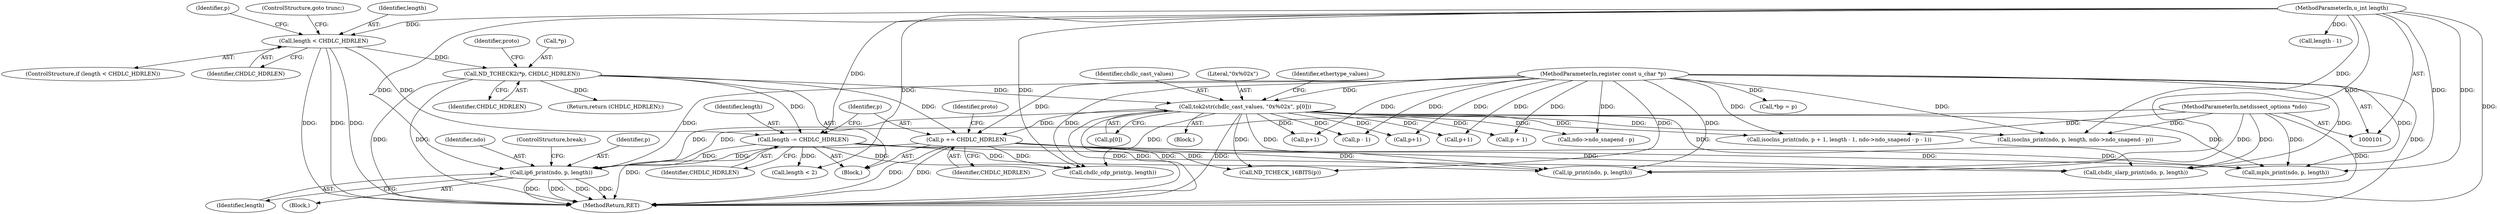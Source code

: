 digraph "0_tcpdump_a1eefe986065846b6c69dbc09afd9fa1a02c4a3d_0@pointer" {
"1000168" [label="(Call,ip6_print(ndo, p, length))"];
"1000102" [label="(MethodParameterIn,netdissect_options *ndo)"];
"1000138" [label="(Call,tok2str(chdlc_cast_values, \"0x%02x\", p[0]))"];
"1000116" [label="(Call,ND_TCHECK2(*p, CHDLC_HDRLEN))"];
"1000112" [label="(Call,length < CHDLC_HDRLEN)"];
"1000104" [label="(MethodParameterIn,u_int length)"];
"1000103" [label="(MethodParameterIn,register const u_char *p)"];
"1000155" [label="(Call,p += CHDLC_HDRLEN)"];
"1000152" [label="(Call,length -= CHDLC_HDRLEN)"];
"1000137" [label="(Block,)"];
"1000171" [label="(Identifier,length)"];
"1000141" [label="(Call,p[0])"];
"1000102" [label="(MethodParameterIn,netdissect_options *ndo)"];
"1000121" [label="(Identifier,proto)"];
"1000160" [label="(Block,)"];
"1000162" [label="(Call,ip_print(ndo, p, length))"];
"1000146" [label="(Identifier,ethertype_values)"];
"1000193" [label="(Call,length < 2)"];
"1000153" [label="(Identifier,length)"];
"1000156" [label="(Identifier,p)"];
"1000197" [label="(Call,ND_TCHECK_16BITS(p))"];
"1000152" [label="(Call,length -= CHDLC_HDRLEN)"];
"1000180" [label="(Call,chdlc_cdp_print(p, length))"];
"1000232" [label="(Call,p - 1)"];
"1000118" [label="(Identifier,p)"];
"1000119" [label="(Identifier,CHDLC_HDRLEN)"];
"1000210" [label="(Call,p+1)"];
"1000112" [label="(Call,length < CHDLC_HDRLEN)"];
"1000157" [label="(Identifier,CHDLC_HDRLEN)"];
"1000139" [label="(Identifier,chdlc_cast_values)"];
"1000105" [label="(Block,)"];
"1000216" [label="(Call,p+1)"];
"1000114" [label="(Identifier,CHDLC_HDRLEN)"];
"1000159" [label="(Identifier,proto)"];
"1000272" [label="(MethodReturn,RET)"];
"1000170" [label="(Identifier,p)"];
"1000186" [label="(Call,mpls_print(ndo, p, length))"];
"1000115" [label="(ControlStructure,goto trunc;)"];
"1000104" [label="(MethodParameterIn,u_int length)"];
"1000155" [label="(Call,p += CHDLC_HDRLEN)"];
"1000116" [label="(Call,ND_TCHECK2(*p, CHDLC_HDRLEN))"];
"1000220" [label="(Call,isoclns_print(ndo, p + 1, length - 1, ndo->ndo_snapend - p - 1))"];
"1000138" [label="(Call,tok2str(chdlc_cast_values, \"0x%02x\", p[0]))"];
"1000222" [label="(Call,p + 1)"];
"1000111" [label="(ControlStructure,if (length < CHDLC_HDRLEN))"];
"1000259" [label="(Return,return (CHDLC_HDRLEN);)"];
"1000113" [label="(Identifier,length)"];
"1000225" [label="(Call,length - 1)"];
"1000169" [label="(Identifier,ndo)"];
"1000140" [label="(Literal,\"0x%02x\")"];
"1000172" [label="(ControlStructure,break;)"];
"1000240" [label="(Call,ndo->ndo_snapend - p)"];
"1000236" [label="(Call,isoclns_print(ndo, p, length, ndo->ndo_snapend - p))"];
"1000103" [label="(MethodParameterIn,register const u_char *p)"];
"1000108" [label="(Call,*bp = p)"];
"1000154" [label="(Identifier,CHDLC_HDRLEN)"];
"1000203" [label="(Call,p+1)"];
"1000117" [label="(Call,*p)"];
"1000168" [label="(Call,ip6_print(ndo, p, length))"];
"1000174" [label="(Call,chdlc_slarp_print(ndo, p, length))"];
"1000168" -> "1000160"  [label="AST: "];
"1000168" -> "1000171"  [label="CFG: "];
"1000169" -> "1000168"  [label="AST: "];
"1000170" -> "1000168"  [label="AST: "];
"1000171" -> "1000168"  [label="AST: "];
"1000172" -> "1000168"  [label="CFG: "];
"1000168" -> "1000272"  [label="DDG: "];
"1000168" -> "1000272"  [label="DDG: "];
"1000168" -> "1000272"  [label="DDG: "];
"1000168" -> "1000272"  [label="DDG: "];
"1000102" -> "1000168"  [label="DDG: "];
"1000138" -> "1000168"  [label="DDG: "];
"1000155" -> "1000168"  [label="DDG: "];
"1000103" -> "1000168"  [label="DDG: "];
"1000152" -> "1000168"  [label="DDG: "];
"1000104" -> "1000168"  [label="DDG: "];
"1000102" -> "1000101"  [label="AST: "];
"1000102" -> "1000272"  [label="DDG: "];
"1000102" -> "1000162"  [label="DDG: "];
"1000102" -> "1000174"  [label="DDG: "];
"1000102" -> "1000186"  [label="DDG: "];
"1000102" -> "1000220"  [label="DDG: "];
"1000102" -> "1000236"  [label="DDG: "];
"1000138" -> "1000137"  [label="AST: "];
"1000138" -> "1000141"  [label="CFG: "];
"1000139" -> "1000138"  [label="AST: "];
"1000140" -> "1000138"  [label="AST: "];
"1000141" -> "1000138"  [label="AST: "];
"1000146" -> "1000138"  [label="CFG: "];
"1000138" -> "1000272"  [label="DDG: "];
"1000138" -> "1000272"  [label="DDG: "];
"1000138" -> "1000272"  [label="DDG: "];
"1000116" -> "1000138"  [label="DDG: "];
"1000103" -> "1000138"  [label="DDG: "];
"1000138" -> "1000155"  [label="DDG: "];
"1000138" -> "1000162"  [label="DDG: "];
"1000138" -> "1000174"  [label="DDG: "];
"1000138" -> "1000180"  [label="DDG: "];
"1000138" -> "1000186"  [label="DDG: "];
"1000138" -> "1000197"  [label="DDG: "];
"1000138" -> "1000203"  [label="DDG: "];
"1000138" -> "1000210"  [label="DDG: "];
"1000138" -> "1000216"  [label="DDG: "];
"1000138" -> "1000220"  [label="DDG: "];
"1000138" -> "1000222"  [label="DDG: "];
"1000138" -> "1000232"  [label="DDG: "];
"1000138" -> "1000236"  [label="DDG: "];
"1000138" -> "1000240"  [label="DDG: "];
"1000116" -> "1000105"  [label="AST: "];
"1000116" -> "1000119"  [label="CFG: "];
"1000117" -> "1000116"  [label="AST: "];
"1000119" -> "1000116"  [label="AST: "];
"1000121" -> "1000116"  [label="CFG: "];
"1000116" -> "1000272"  [label="DDG: "];
"1000116" -> "1000272"  [label="DDG: "];
"1000112" -> "1000116"  [label="DDG: "];
"1000116" -> "1000152"  [label="DDG: "];
"1000116" -> "1000155"  [label="DDG: "];
"1000116" -> "1000259"  [label="DDG: "];
"1000112" -> "1000111"  [label="AST: "];
"1000112" -> "1000114"  [label="CFG: "];
"1000113" -> "1000112"  [label="AST: "];
"1000114" -> "1000112"  [label="AST: "];
"1000115" -> "1000112"  [label="CFG: "];
"1000118" -> "1000112"  [label="CFG: "];
"1000112" -> "1000272"  [label="DDG: "];
"1000112" -> "1000272"  [label="DDG: "];
"1000112" -> "1000272"  [label="DDG: "];
"1000104" -> "1000112"  [label="DDG: "];
"1000112" -> "1000152"  [label="DDG: "];
"1000104" -> "1000101"  [label="AST: "];
"1000104" -> "1000272"  [label="DDG: "];
"1000104" -> "1000152"  [label="DDG: "];
"1000104" -> "1000162"  [label="DDG: "];
"1000104" -> "1000174"  [label="DDG: "];
"1000104" -> "1000180"  [label="DDG: "];
"1000104" -> "1000186"  [label="DDG: "];
"1000104" -> "1000193"  [label="DDG: "];
"1000104" -> "1000225"  [label="DDG: "];
"1000104" -> "1000236"  [label="DDG: "];
"1000103" -> "1000101"  [label="AST: "];
"1000103" -> "1000272"  [label="DDG: "];
"1000103" -> "1000108"  [label="DDG: "];
"1000103" -> "1000155"  [label="DDG: "];
"1000103" -> "1000162"  [label="DDG: "];
"1000103" -> "1000174"  [label="DDG: "];
"1000103" -> "1000180"  [label="DDG: "];
"1000103" -> "1000186"  [label="DDG: "];
"1000103" -> "1000197"  [label="DDG: "];
"1000103" -> "1000203"  [label="DDG: "];
"1000103" -> "1000210"  [label="DDG: "];
"1000103" -> "1000216"  [label="DDG: "];
"1000103" -> "1000220"  [label="DDG: "];
"1000103" -> "1000222"  [label="DDG: "];
"1000103" -> "1000232"  [label="DDG: "];
"1000103" -> "1000236"  [label="DDG: "];
"1000103" -> "1000240"  [label="DDG: "];
"1000155" -> "1000105"  [label="AST: "];
"1000155" -> "1000157"  [label="CFG: "];
"1000156" -> "1000155"  [label="AST: "];
"1000157" -> "1000155"  [label="AST: "];
"1000159" -> "1000155"  [label="CFG: "];
"1000155" -> "1000272"  [label="DDG: "];
"1000155" -> "1000272"  [label="DDG: "];
"1000155" -> "1000162"  [label="DDG: "];
"1000155" -> "1000174"  [label="DDG: "];
"1000155" -> "1000180"  [label="DDG: "];
"1000155" -> "1000186"  [label="DDG: "];
"1000155" -> "1000197"  [label="DDG: "];
"1000152" -> "1000105"  [label="AST: "];
"1000152" -> "1000154"  [label="CFG: "];
"1000153" -> "1000152"  [label="AST: "];
"1000154" -> "1000152"  [label="AST: "];
"1000156" -> "1000152"  [label="CFG: "];
"1000152" -> "1000272"  [label="DDG: "];
"1000152" -> "1000162"  [label="DDG: "];
"1000152" -> "1000174"  [label="DDG: "];
"1000152" -> "1000180"  [label="DDG: "];
"1000152" -> "1000186"  [label="DDG: "];
"1000152" -> "1000193"  [label="DDG: "];
}
